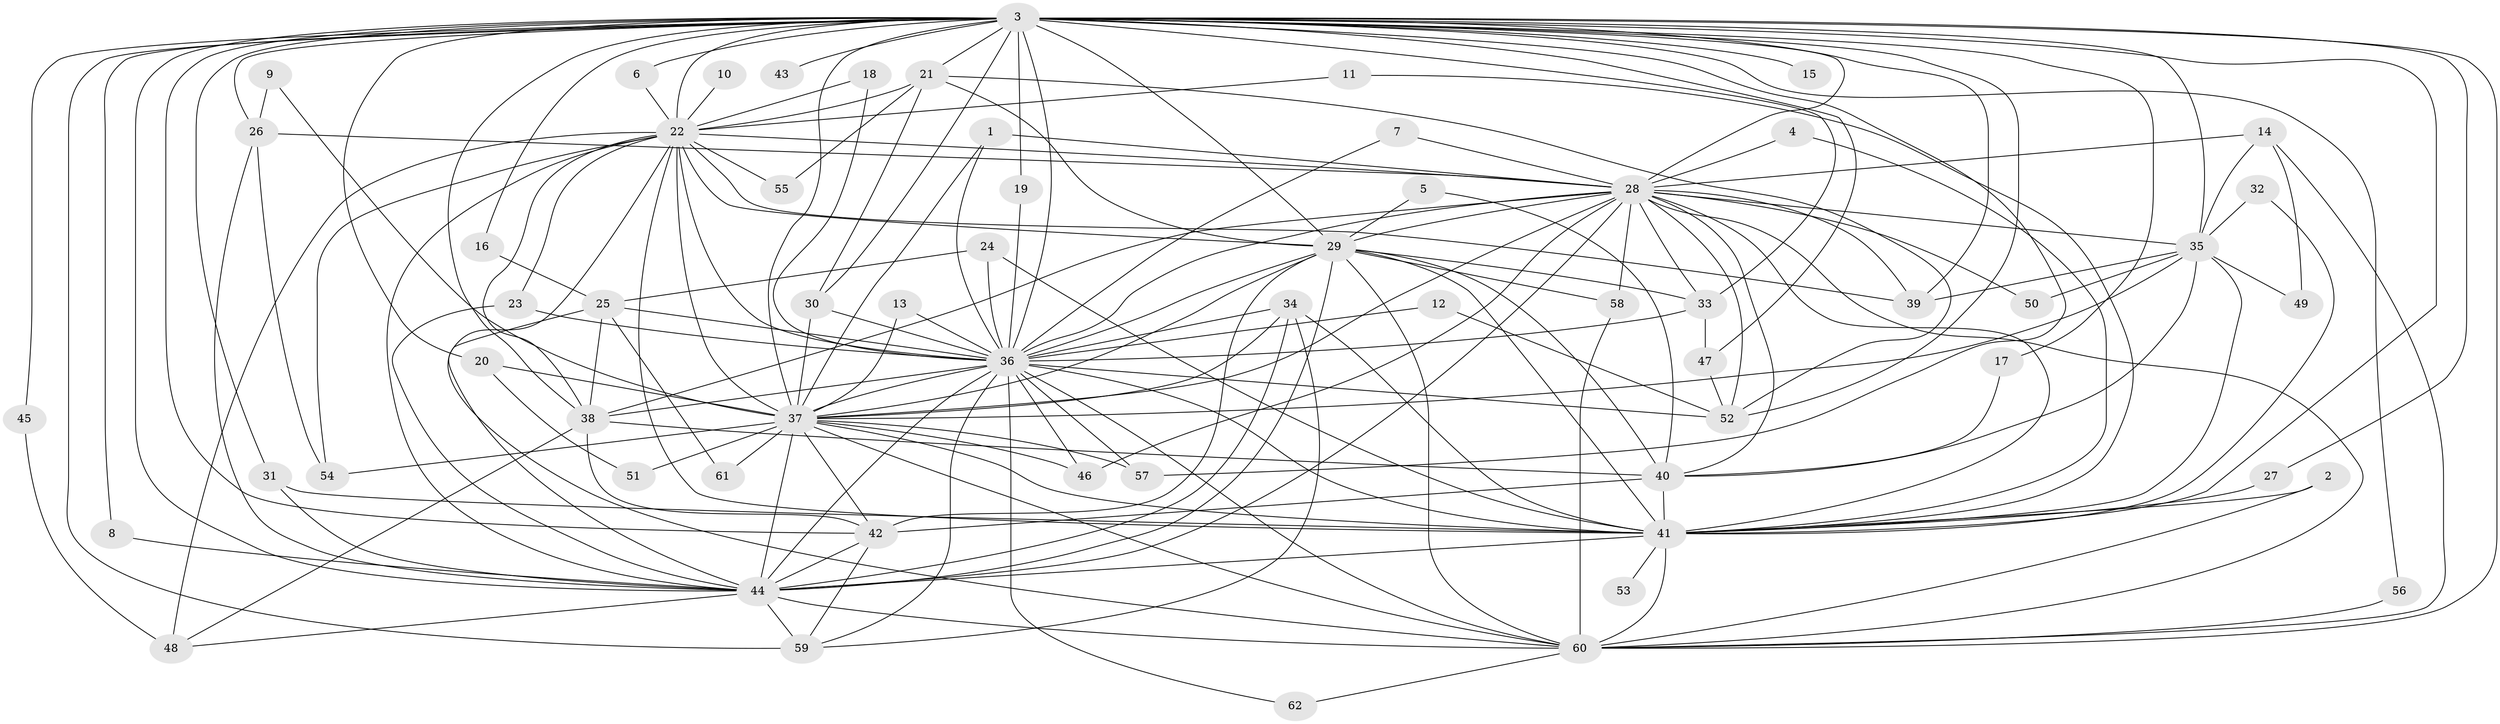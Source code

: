 // original degree distribution, {26: 0.008130081300813009, 22: 0.024390243902439025, 13: 0.008130081300813009, 31: 0.008130081300813009, 23: 0.008130081300813009, 17: 0.008130081300813009, 24: 0.008130081300813009, 27: 0.008130081300813009, 5: 0.024390243902439025, 3: 0.21951219512195122, 6: 0.024390243902439025, 4: 0.08943089430894309, 7: 0.008130081300813009, 2: 0.5365853658536586, 9: 0.016260162601626018}
// Generated by graph-tools (version 1.1) at 2025/25/03/09/25 03:25:39]
// undirected, 62 vertices, 176 edges
graph export_dot {
graph [start="1"]
  node [color=gray90,style=filled];
  1;
  2;
  3;
  4;
  5;
  6;
  7;
  8;
  9;
  10;
  11;
  12;
  13;
  14;
  15;
  16;
  17;
  18;
  19;
  20;
  21;
  22;
  23;
  24;
  25;
  26;
  27;
  28;
  29;
  30;
  31;
  32;
  33;
  34;
  35;
  36;
  37;
  38;
  39;
  40;
  41;
  42;
  43;
  44;
  45;
  46;
  47;
  48;
  49;
  50;
  51;
  52;
  53;
  54;
  55;
  56;
  57;
  58;
  59;
  60;
  61;
  62;
  1 -- 28 [weight=1.0];
  1 -- 36 [weight=1.0];
  1 -- 37 [weight=1.0];
  2 -- 41 [weight=1.0];
  2 -- 60 [weight=1.0];
  3 -- 6 [weight=1.0];
  3 -- 8 [weight=1.0];
  3 -- 15 [weight=2.0];
  3 -- 16 [weight=1.0];
  3 -- 17 [weight=1.0];
  3 -- 19 [weight=1.0];
  3 -- 20 [weight=1.0];
  3 -- 21 [weight=1.0];
  3 -- 22 [weight=2.0];
  3 -- 26 [weight=1.0];
  3 -- 27 [weight=1.0];
  3 -- 28 [weight=2.0];
  3 -- 29 [weight=2.0];
  3 -- 30 [weight=1.0];
  3 -- 31 [weight=1.0];
  3 -- 33 [weight=1.0];
  3 -- 35 [weight=2.0];
  3 -- 36 [weight=2.0];
  3 -- 37 [weight=3.0];
  3 -- 38 [weight=1.0];
  3 -- 39 [weight=1.0];
  3 -- 41 [weight=2.0];
  3 -- 42 [weight=2.0];
  3 -- 43 [weight=2.0];
  3 -- 44 [weight=3.0];
  3 -- 45 [weight=1.0];
  3 -- 47 [weight=1.0];
  3 -- 52 [weight=1.0];
  3 -- 56 [weight=1.0];
  3 -- 57 [weight=1.0];
  3 -- 59 [weight=1.0];
  3 -- 60 [weight=2.0];
  4 -- 28 [weight=1.0];
  4 -- 41 [weight=1.0];
  5 -- 29 [weight=1.0];
  5 -- 40 [weight=1.0];
  6 -- 22 [weight=1.0];
  7 -- 28 [weight=1.0];
  7 -- 36 [weight=1.0];
  8 -- 44 [weight=1.0];
  9 -- 26 [weight=1.0];
  9 -- 37 [weight=1.0];
  10 -- 22 [weight=1.0];
  11 -- 22 [weight=1.0];
  11 -- 41 [weight=1.0];
  12 -- 36 [weight=1.0];
  12 -- 52 [weight=1.0];
  13 -- 36 [weight=1.0];
  13 -- 37 [weight=2.0];
  14 -- 28 [weight=1.0];
  14 -- 35 [weight=1.0];
  14 -- 49 [weight=1.0];
  14 -- 60 [weight=1.0];
  16 -- 25 [weight=1.0];
  17 -- 40 [weight=1.0];
  18 -- 22 [weight=1.0];
  18 -- 36 [weight=1.0];
  19 -- 36 [weight=1.0];
  20 -- 37 [weight=1.0];
  20 -- 51 [weight=1.0];
  21 -- 22 [weight=1.0];
  21 -- 29 [weight=1.0];
  21 -- 30 [weight=1.0];
  21 -- 52 [weight=1.0];
  21 -- 55 [weight=1.0];
  22 -- 23 [weight=1.0];
  22 -- 28 [weight=1.0];
  22 -- 29 [weight=1.0];
  22 -- 36 [weight=1.0];
  22 -- 37 [weight=1.0];
  22 -- 38 [weight=1.0];
  22 -- 39 [weight=1.0];
  22 -- 41 [weight=1.0];
  22 -- 44 [weight=2.0];
  22 -- 48 [weight=1.0];
  22 -- 54 [weight=1.0];
  22 -- 55 [weight=1.0];
  22 -- 60 [weight=1.0];
  23 -- 36 [weight=1.0];
  23 -- 44 [weight=1.0];
  24 -- 25 [weight=1.0];
  24 -- 36 [weight=1.0];
  24 -- 41 [weight=1.0];
  25 -- 36 [weight=1.0];
  25 -- 38 [weight=1.0];
  25 -- 44 [weight=1.0];
  25 -- 61 [weight=1.0];
  26 -- 28 [weight=1.0];
  26 -- 44 [weight=1.0];
  26 -- 54 [weight=1.0];
  27 -- 41 [weight=2.0];
  28 -- 29 [weight=2.0];
  28 -- 33 [weight=1.0];
  28 -- 35 [weight=1.0];
  28 -- 36 [weight=1.0];
  28 -- 37 [weight=1.0];
  28 -- 38 [weight=1.0];
  28 -- 39 [weight=1.0];
  28 -- 40 [weight=1.0];
  28 -- 41 [weight=1.0];
  28 -- 44 [weight=1.0];
  28 -- 46 [weight=1.0];
  28 -- 50 [weight=1.0];
  28 -- 52 [weight=1.0];
  28 -- 58 [weight=1.0];
  28 -- 60 [weight=1.0];
  29 -- 33 [weight=1.0];
  29 -- 36 [weight=1.0];
  29 -- 37 [weight=3.0];
  29 -- 40 [weight=1.0];
  29 -- 41 [weight=1.0];
  29 -- 42 [weight=1.0];
  29 -- 44 [weight=2.0];
  29 -- 58 [weight=1.0];
  29 -- 60 [weight=2.0];
  30 -- 36 [weight=2.0];
  30 -- 37 [weight=1.0];
  31 -- 41 [weight=1.0];
  31 -- 44 [weight=1.0];
  32 -- 35 [weight=1.0];
  32 -- 41 [weight=1.0];
  33 -- 36 [weight=2.0];
  33 -- 47 [weight=1.0];
  34 -- 36 [weight=1.0];
  34 -- 37 [weight=1.0];
  34 -- 41 [weight=1.0];
  34 -- 44 [weight=1.0];
  34 -- 59 [weight=1.0];
  35 -- 37 [weight=1.0];
  35 -- 39 [weight=1.0];
  35 -- 40 [weight=1.0];
  35 -- 41 [weight=1.0];
  35 -- 49 [weight=1.0];
  35 -- 50 [weight=1.0];
  36 -- 37 [weight=1.0];
  36 -- 38 [weight=1.0];
  36 -- 41 [weight=1.0];
  36 -- 44 [weight=2.0];
  36 -- 46 [weight=1.0];
  36 -- 52 [weight=1.0];
  36 -- 57 [weight=1.0];
  36 -- 59 [weight=1.0];
  36 -- 60 [weight=1.0];
  36 -- 62 [weight=1.0];
  37 -- 41 [weight=2.0];
  37 -- 42 [weight=1.0];
  37 -- 44 [weight=1.0];
  37 -- 46 [weight=1.0];
  37 -- 51 [weight=1.0];
  37 -- 54 [weight=1.0];
  37 -- 57 [weight=1.0];
  37 -- 60 [weight=1.0];
  37 -- 61 [weight=1.0];
  38 -- 40 [weight=1.0];
  38 -- 42 [weight=1.0];
  38 -- 48 [weight=1.0];
  40 -- 41 [weight=1.0];
  40 -- 42 [weight=1.0];
  41 -- 44 [weight=1.0];
  41 -- 53 [weight=1.0];
  41 -- 60 [weight=1.0];
  42 -- 44 [weight=1.0];
  42 -- 59 [weight=1.0];
  44 -- 48 [weight=1.0];
  44 -- 59 [weight=1.0];
  44 -- 60 [weight=2.0];
  45 -- 48 [weight=1.0];
  47 -- 52 [weight=1.0];
  56 -- 60 [weight=2.0];
  58 -- 60 [weight=1.0];
  60 -- 62 [weight=1.0];
}
